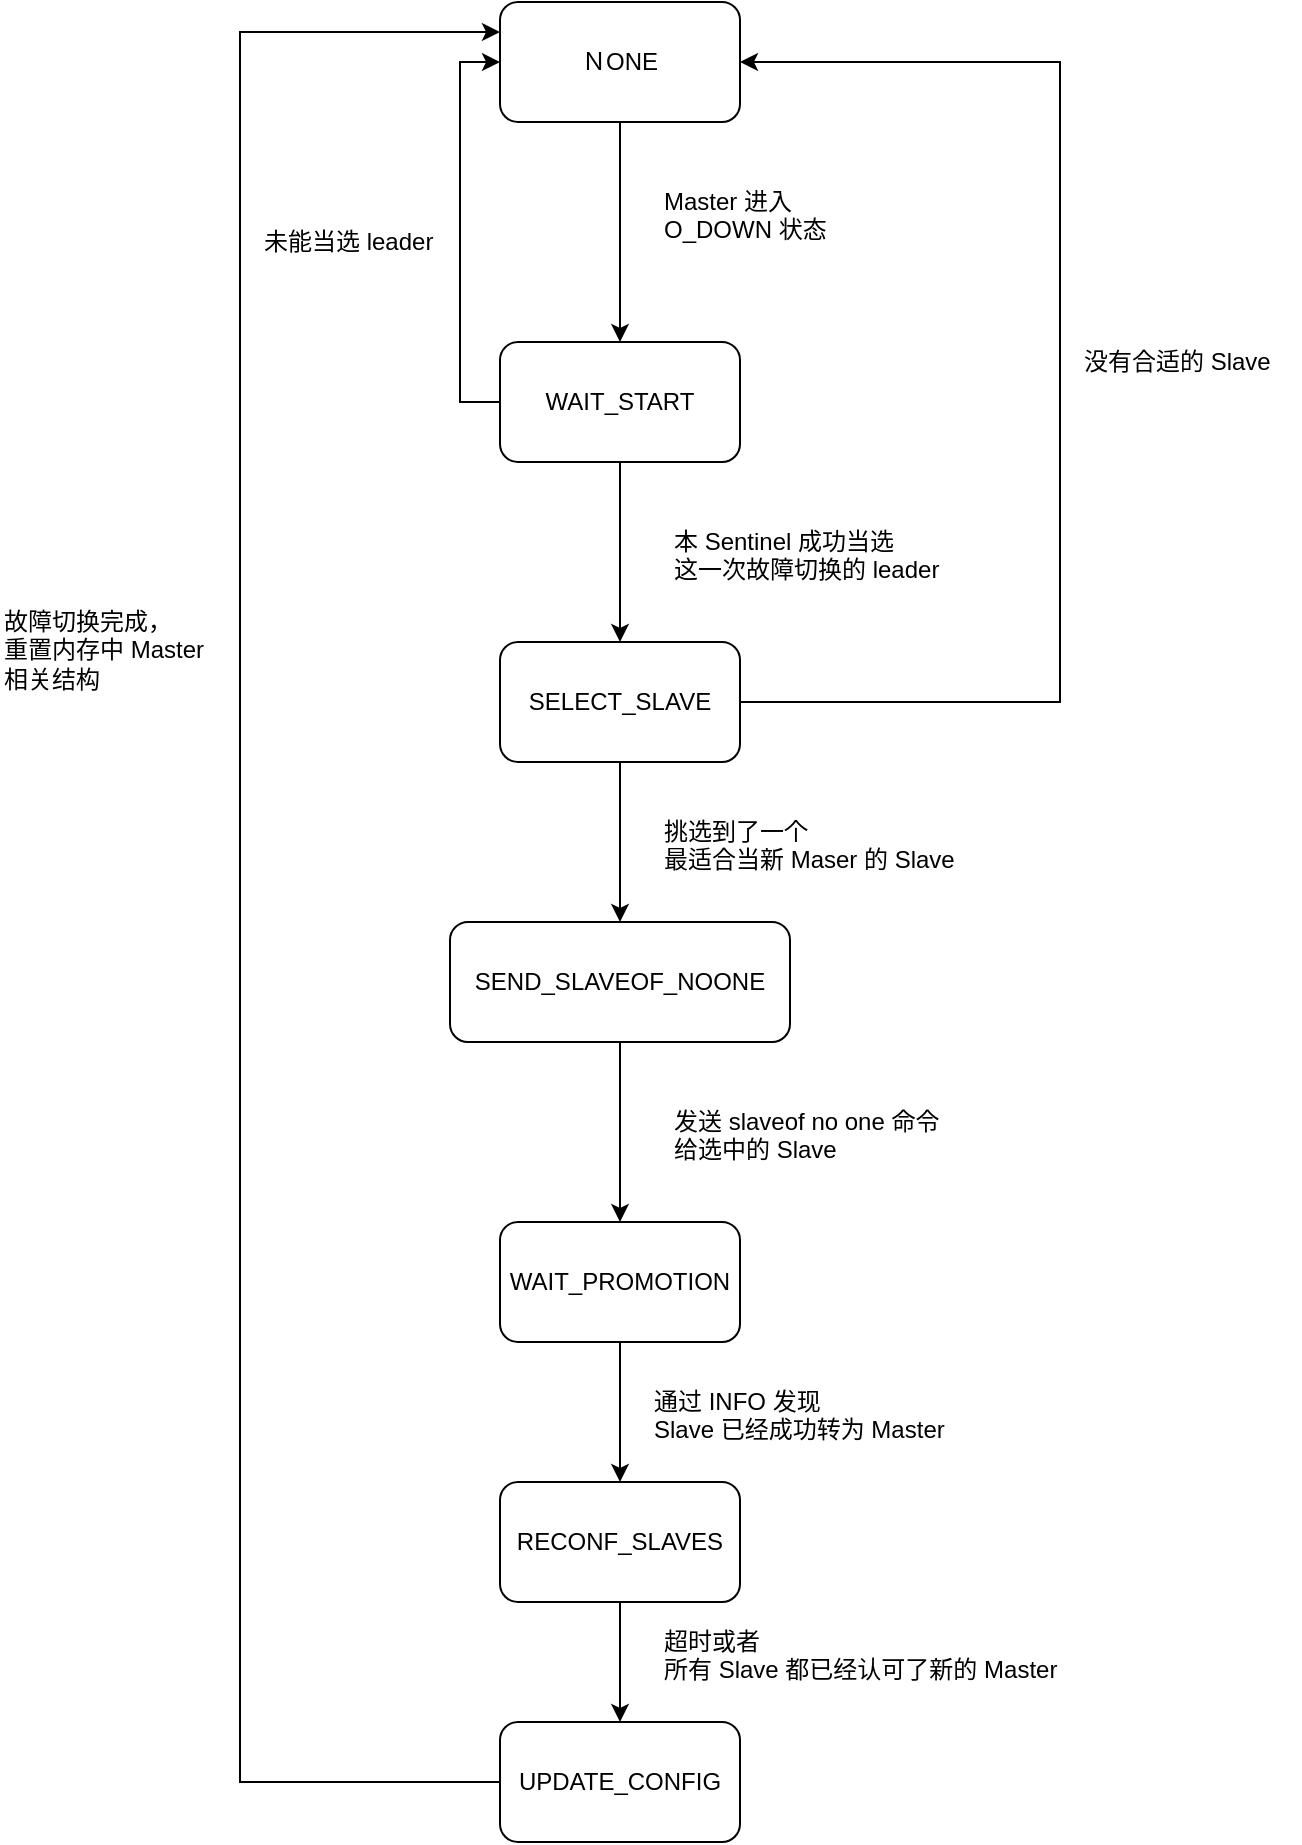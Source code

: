 <mxfile version="12.2.2" type="device" pages="1"><diagram id="sb2_zFC33tljU-1m78x_" name="Page-1"><mxGraphModel dx="1341" dy="802" grid="1" gridSize="10" guides="1" tooltips="1" connect="1" arrows="1" fold="1" page="1" pageScale="1" pageWidth="850" pageHeight="1100" math="0" shadow="0"><root><mxCell id="0"/><mxCell id="1" parent="0"/><mxCell id="awmqQh1haEJD4TTcti1Z-15" style="edgeStyle=orthogonalEdgeStyle;rounded=0;orthogonalLoop=1;jettySize=auto;html=1;exitX=0.5;exitY=1;exitDx=0;exitDy=0;" edge="1" parent="1" source="awmqQh1haEJD4TTcti1Z-2" target="awmqQh1haEJD4TTcti1Z-3"><mxGeometry relative="1" as="geometry"/></mxCell><mxCell id="awmqQh1haEJD4TTcti1Z-17" style="edgeStyle=orthogonalEdgeStyle;rounded=0;orthogonalLoop=1;jettySize=auto;html=1;exitX=0;exitY=0.5;exitDx=0;exitDy=0;entryX=0;entryY=0.5;entryDx=0;entryDy=0;" edge="1" parent="1" source="awmqQh1haEJD4TTcti1Z-2" target="awmqQh1haEJD4TTcti1Z-8"><mxGeometry relative="1" as="geometry"/></mxCell><mxCell id="awmqQh1haEJD4TTcti1Z-2" value="WAIT_START" style="rounded=1;whiteSpace=wrap;html=1;" vertex="1" parent="1"><mxGeometry x="290" y="310" width="120" height="60" as="geometry"/></mxCell><mxCell id="awmqQh1haEJD4TTcti1Z-19" style="edgeStyle=orthogonalEdgeStyle;rounded=0;orthogonalLoop=1;jettySize=auto;html=1;exitX=0.5;exitY=1;exitDx=0;exitDy=0;entryX=0.5;entryY=0;entryDx=0;entryDy=0;" edge="1" parent="1" source="awmqQh1haEJD4TTcti1Z-3" target="awmqQh1haEJD4TTcti1Z-4"><mxGeometry relative="1" as="geometry"/></mxCell><mxCell id="awmqQh1haEJD4TTcti1Z-21" style="edgeStyle=orthogonalEdgeStyle;rounded=0;orthogonalLoop=1;jettySize=auto;html=1;exitX=1;exitY=0.5;exitDx=0;exitDy=0;entryX=1;entryY=0.5;entryDx=0;entryDy=0;" edge="1" parent="1" source="awmqQh1haEJD4TTcti1Z-3" target="awmqQh1haEJD4TTcti1Z-8"><mxGeometry relative="1" as="geometry"><Array as="points"><mxPoint x="570" y="490"/><mxPoint x="570" y="170"/></Array></mxGeometry></mxCell><mxCell id="awmqQh1haEJD4TTcti1Z-3" value="SELECT_SLAVE" style="rounded=1;whiteSpace=wrap;html=1;" vertex="1" parent="1"><mxGeometry x="290" y="460" width="120" height="60" as="geometry"/></mxCell><mxCell id="awmqQh1haEJD4TTcti1Z-23" style="edgeStyle=orthogonalEdgeStyle;rounded=0;orthogonalLoop=1;jettySize=auto;html=1;exitX=0.5;exitY=1;exitDx=0;exitDy=0;entryX=0.5;entryY=0;entryDx=0;entryDy=0;" edge="1" parent="1" source="awmqQh1haEJD4TTcti1Z-4" target="awmqQh1haEJD4TTcti1Z-5"><mxGeometry relative="1" as="geometry"/></mxCell><mxCell id="awmqQh1haEJD4TTcti1Z-4" value="SEND_SLAVEOF_NOONE" style="rounded=1;whiteSpace=wrap;html=1;" vertex="1" parent="1"><mxGeometry x="265" y="600" width="170" height="60" as="geometry"/></mxCell><mxCell id="awmqQh1haEJD4TTcti1Z-25" style="edgeStyle=orthogonalEdgeStyle;rounded=0;orthogonalLoop=1;jettySize=auto;html=1;exitX=0.5;exitY=1;exitDx=0;exitDy=0;entryX=0.5;entryY=0;entryDx=0;entryDy=0;" edge="1" parent="1" source="awmqQh1haEJD4TTcti1Z-5" target="awmqQh1haEJD4TTcti1Z-6"><mxGeometry relative="1" as="geometry"/></mxCell><mxCell id="awmqQh1haEJD4TTcti1Z-5" value="WAIT_PROMOTION" style="rounded=1;whiteSpace=wrap;html=1;" vertex="1" parent="1"><mxGeometry x="290" y="750" width="120" height="60" as="geometry"/></mxCell><mxCell id="awmqQh1haEJD4TTcti1Z-28" style="edgeStyle=orthogonalEdgeStyle;rounded=0;orthogonalLoop=1;jettySize=auto;html=1;exitX=0.5;exitY=1;exitDx=0;exitDy=0;entryX=0.5;entryY=0;entryDx=0;entryDy=0;" edge="1" parent="1" source="awmqQh1haEJD4TTcti1Z-6" target="awmqQh1haEJD4TTcti1Z-27"><mxGeometry relative="1" as="geometry"/></mxCell><mxCell id="awmqQh1haEJD4TTcti1Z-6" value="RECONF_SLAVES" style="rounded=1;whiteSpace=wrap;html=1;" vertex="1" parent="1"><mxGeometry x="290" y="880" width="120" height="60" as="geometry"/></mxCell><mxCell id="awmqQh1haEJD4TTcti1Z-9" style="edgeStyle=orthogonalEdgeStyle;rounded=0;orthogonalLoop=1;jettySize=auto;html=1;exitX=0.5;exitY=1;exitDx=0;exitDy=0;entryX=0.5;entryY=0;entryDx=0;entryDy=0;" edge="1" parent="1" source="awmqQh1haEJD4TTcti1Z-8" target="awmqQh1haEJD4TTcti1Z-2"><mxGeometry relative="1" as="geometry"/></mxCell><mxCell id="awmqQh1haEJD4TTcti1Z-8" value="ＮONE" style="rounded=1;whiteSpace=wrap;html=1;" vertex="1" parent="1"><mxGeometry x="290" y="140" width="120" height="60" as="geometry"/></mxCell><mxCell id="awmqQh1haEJD4TTcti1Z-13" value="Master 进入 &lt;br&gt;O_DOWN 状态" style="text;html=1;resizable=0;points=[];autosize=1;align=left;verticalAlign=top;spacingTop=-4;" vertex="1" parent="1"><mxGeometry x="370" y="230" width="100" height="30" as="geometry"/></mxCell><mxCell id="awmqQh1haEJD4TTcti1Z-16" value="本 Sentinel 成功当选&lt;br&gt;这一次故障切换的 leader" style="text;html=1;resizable=0;points=[];autosize=1;align=left;verticalAlign=top;spacingTop=-4;" vertex="1" parent="1"><mxGeometry x="375" y="400" width="150" height="30" as="geometry"/></mxCell><mxCell id="awmqQh1haEJD4TTcti1Z-18" value="未能当选 leader" style="text;html=1;resizable=0;points=[];autosize=1;align=left;verticalAlign=top;spacingTop=-4;" vertex="1" parent="1"><mxGeometry x="170" y="250" width="100" height="20" as="geometry"/></mxCell><mxCell id="awmqQh1haEJD4TTcti1Z-20" value="挑选到了一个&lt;br&gt;最适合当新 Maser 的 Slave" style="text;html=1;resizable=0;points=[];autosize=1;align=left;verticalAlign=top;spacingTop=-4;" vertex="1" parent="1"><mxGeometry x="370" y="545" width="160" height="30" as="geometry"/></mxCell><mxCell id="awmqQh1haEJD4TTcti1Z-22" value="没有合适的 Slave" style="text;html=1;resizable=0;points=[];autosize=1;align=left;verticalAlign=top;spacingTop=-4;" vertex="1" parent="1"><mxGeometry x="580" y="310" width="110" height="20" as="geometry"/></mxCell><mxCell id="awmqQh1haEJD4TTcti1Z-24" value="发送 slaveof no one 命令&lt;br&gt;给选中的 Slave" style="text;html=1;resizable=0;points=[];autosize=1;align=left;verticalAlign=top;spacingTop=-4;" vertex="1" parent="1"><mxGeometry x="375" y="690" width="150" height="30" as="geometry"/></mxCell><mxCell id="awmqQh1haEJD4TTcti1Z-26" value="通过 INFO 发现 &lt;br&gt;Slave 已经成功转为 Master" style="text;html=1;resizable=0;points=[];autosize=1;align=left;verticalAlign=top;spacingTop=-4;" vertex="1" parent="1"><mxGeometry x="365" y="830" width="160" height="30" as="geometry"/></mxCell><mxCell id="awmqQh1haEJD4TTcti1Z-30" style="edgeStyle=orthogonalEdgeStyle;rounded=0;orthogonalLoop=1;jettySize=auto;html=1;exitX=0;exitY=0.5;exitDx=0;exitDy=0;entryX=0;entryY=0.25;entryDx=0;entryDy=0;" edge="1" parent="1" source="awmqQh1haEJD4TTcti1Z-27" target="awmqQh1haEJD4TTcti1Z-8"><mxGeometry relative="1" as="geometry"><Array as="points"><mxPoint x="160" y="1030"/><mxPoint x="160" y="155"/></Array></mxGeometry></mxCell><mxCell id="awmqQh1haEJD4TTcti1Z-27" value="UPDATE_CONFIG" style="rounded=1;whiteSpace=wrap;html=1;" vertex="1" parent="1"><mxGeometry x="290" y="1000" width="120" height="60" as="geometry"/></mxCell><mxCell id="awmqQh1haEJD4TTcti1Z-29" value="超时或者&lt;br&gt;所有 Slave 都已经认可了新的 Master" style="text;html=1;resizable=0;points=[];autosize=1;align=left;verticalAlign=top;spacingTop=-4;" vertex="1" parent="1"><mxGeometry x="370" y="950" width="210" height="30" as="geometry"/></mxCell><mxCell id="awmqQh1haEJD4TTcti1Z-31" value="故障切换完成，&lt;br&gt;重置内存中 Master&lt;br&gt;相关结构" style="text;html=1;resizable=0;points=[];autosize=1;align=left;verticalAlign=top;spacingTop=-4;" vertex="1" parent="1"><mxGeometry x="40" y="440" width="120" height="40" as="geometry"/></mxCell></root></mxGraphModel></diagram></mxfile>